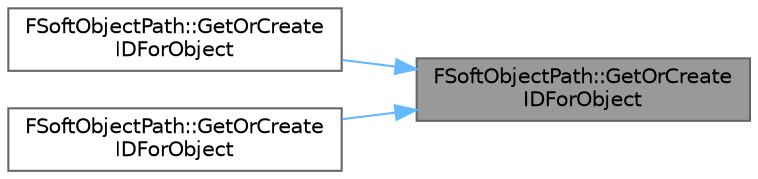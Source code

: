 digraph "FSoftObjectPath::GetOrCreateIDForObject"
{
 // INTERACTIVE_SVG=YES
 // LATEX_PDF_SIZE
  bgcolor="transparent";
  edge [fontname=Helvetica,fontsize=10,labelfontname=Helvetica,labelfontsize=10];
  node [fontname=Helvetica,fontsize=10,shape=box,height=0.2,width=0.4];
  rankdir="RL";
  Node1 [id="Node000001",label="FSoftObjectPath::GetOrCreate\lIDForObject",height=0.2,width=0.4,color="gray40", fillcolor="grey60", style="filled", fontcolor="black",tooltip=" "];
  Node1 -> Node2 [id="edge1_Node000001_Node000002",dir="back",color="steelblue1",style="solid",tooltip=" "];
  Node2 [id="Node000002",label="FSoftObjectPath::GetOrCreate\lIDForObject",height=0.2,width=0.4,color="grey40", fillcolor="white", style="filled",URL="$d7/d47/structFSoftObjectPath.html#a5edf608a35b2aaafb85dc2fde460c83e",tooltip=" "];
  Node1 -> Node3 [id="edge2_Node000001_Node000003",dir="back",color="steelblue1",style="solid",tooltip=" "];
  Node3 [id="Node000003",label="FSoftObjectPath::GetOrCreate\lIDForObject",height=0.2,width=0.4,color="grey40", fillcolor="white", style="filled",URL="$d7/d47/structFSoftObjectPath.html#a52e32556b81f8898d21c2d2f156b35c4",tooltip=" "];
}
